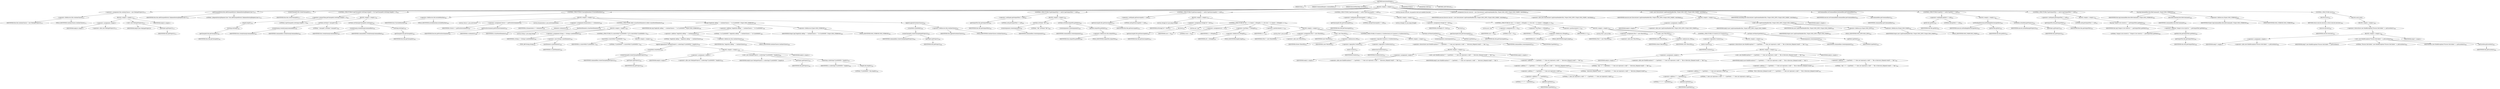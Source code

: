 digraph "executeAsForked" {  
"1075" [label = <(METHOD,executeAsForked)<SUB>571</SUB>> ]
"67" [label = <(PARAM,this)<SUB>571</SUB>> ]
"1076" [label = <(PARAM,CommandlineJava commandline)<SUB>571</SUB>> ]
"1077" [label = <(PARAM,ExecuteWatchdog watchdog)<SUB>572</SUB>> ]
"1078" [label = <(BLOCK,&lt;empty&gt;,&lt;empty&gt;)<SUB>572</SUB>> ]
"1079" [label = <(&lt;operator&gt;.assignment,this.runtimeClasses = new Path(getProject()))<SUB>573</SUB>> ]
"1080" [label = <(&lt;operator&gt;.fieldAccess,this.runtimeClasses)<SUB>573</SUB>> ]
"1081" [label = <(IDENTIFIER,this,this.runtimeClasses = new Path(getProject()))<SUB>573</SUB>> ]
"1082" [label = <(FIELD_IDENTIFIER,runtimeClasses,runtimeClasses)<SUB>573</SUB>> ]
"1083" [label = <(BLOCK,&lt;empty&gt;,&lt;empty&gt;)<SUB>573</SUB>> ]
"1084" [label = <(&lt;operator&gt;.assignment,&lt;empty&gt;)> ]
"1085" [label = <(IDENTIFIER,$obj19,&lt;empty&gt;)> ]
"1086" [label = <(&lt;operator&gt;.alloc,new Path(getProject()))<SUB>573</SUB>> ]
"1087" [label = <(&lt;init&gt;,new Path(getProject()))<SUB>573</SUB>> ]
"1088" [label = <(IDENTIFIER,$obj19,new Path(getProject()))> ]
"1089" [label = <(getProject,getProject())<SUB>573</SUB>> ]
"66" [label = <(IDENTIFIER,this,getProject())<SUB>573</SUB>> ]
"1090" [label = <(IDENTIFIER,$obj19,&lt;empty&gt;)> ]
"1091" [label = <(addClasspathEntry,this.addClasspathEntry(&quot;/jdepend/textui/JDepend.class&quot;))<SUB>574</SUB>> ]
"68" [label = <(IDENTIFIER,this,this.addClasspathEntry(&quot;/jdepend/textui/JDepend.class&quot;))<SUB>574</SUB>> ]
"1092" [label = <(LITERAL,&quot;/jdepend/textui/JDepend.class&quot;,this.addClasspathEntry(&quot;/jdepend/textui/JDepend.class&quot;))<SUB>574</SUB>> ]
"1093" [label = <(createClasspath,this.createClasspath())<SUB>577</SUB>> ]
"69" [label = <(IDENTIFIER,this,this.createClasspath())<SUB>577</SUB>> ]
"1094" [label = <(CONTROL_STRUCTURE,if (getClasspath().toString().length() &gt; 0),if (getClasspath().toString().length() &gt; 0))<SUB>581</SUB>> ]
"1095" [label = <(&lt;operator&gt;.greaterThan,getClasspath().toString().length() &gt; 0)<SUB>581</SUB>> ]
"1096" [label = <(length,length())<SUB>581</SUB>> ]
"1097" [label = <(toString,toString())<SUB>581</SUB>> ]
"1098" [label = <(getClasspath,this.getClasspath())<SUB>581</SUB>> ]
"70" [label = <(IDENTIFIER,this,this.getClasspath())<SUB>581</SUB>> ]
"1099" [label = <(LITERAL,0,getClasspath().toString().length() &gt; 0)<SUB>581</SUB>> ]
"1100" [label = <(BLOCK,&lt;empty&gt;,&lt;empty&gt;)<SUB>581</SUB>> ]
"1101" [label = <(setValue,setValue(&quot;-classpath&quot;))<SUB>582</SUB>> ]
"1102" [label = <(createJvmarg,createJvmarg(commandline))<SUB>582</SUB>> ]
"71" [label = <(IDENTIFIER,this,createJvmarg(commandline))<SUB>582</SUB>> ]
"1103" [label = <(IDENTIFIER,commandline,createJvmarg(commandline))<SUB>582</SUB>> ]
"1104" [label = <(LITERAL,&quot;-classpath&quot;,setValue(&quot;-classpath&quot;))<SUB>582</SUB>> ]
"1105" [label = <(setValue,setValue(getClasspath().toString()))<SUB>583</SUB>> ]
"1106" [label = <(createJvmarg,createJvmarg(commandline))<SUB>583</SUB>> ]
"73" [label = <(IDENTIFIER,this,createJvmarg(commandline))<SUB>583</SUB>> ]
"1107" [label = <(IDENTIFIER,commandline,createJvmarg(commandline))<SUB>583</SUB>> ]
"1108" [label = <(toString,toString())<SUB>583</SUB>> ]
"1109" [label = <(getClasspath,this.getClasspath())<SUB>583</SUB>> ]
"72" [label = <(IDENTIFIER,this,this.getClasspath())<SUB>583</SUB>> ]
"1110" [label = <(CONTROL_STRUCTURE,if (includeRuntime),if (includeRuntime))<SUB>586</SUB>> ]
"1111" [label = <(&lt;operator&gt;.fieldAccess,this.includeRuntime)<SUB>586</SUB>> ]
"1112" [label = <(IDENTIFIER,this,if (includeRuntime))<SUB>586</SUB>> ]
"1113" [label = <(FIELD_IDENTIFIER,includeRuntime,includeRuntime)<SUB>586</SUB>> ]
"1114" [label = <(BLOCK,&lt;empty&gt;,&lt;empty&gt;)<SUB>586</SUB>> ]
"1115" [label = <(LOCAL,Vector v: java.util.Vector)> ]
"1116" [label = <(&lt;operator&gt;.assignment,Vector v = getProcEnvironment())<SUB>587</SUB>> ]
"1117" [label = <(IDENTIFIER,v,Vector v = getProcEnvironment())<SUB>587</SUB>> ]
"1118" [label = <(getProcEnvironment,getProcEnvironment())<SUB>587</SUB>> ]
"1119" [label = <(IDENTIFIER,Execute,getProcEnvironment())<SUB>587</SUB>> ]
"1120" [label = <(LOCAL,Enumeration e: java.util.Enumeration)> ]
"1121" [label = <(&lt;operator&gt;.assignment,Enumeration e = v.elements())<SUB>588</SUB>> ]
"1122" [label = <(IDENTIFIER,e,Enumeration e = v.elements())<SUB>588</SUB>> ]
"1123" [label = <(elements,v.elements())<SUB>588</SUB>> ]
"1124" [label = <(IDENTIFIER,v,v.elements())<SUB>588</SUB>> ]
"1125" [label = <(CONTROL_STRUCTURE,while (e.hasMoreElements()),while (e.hasMoreElements()))<SUB>589</SUB>> ]
"1126" [label = <(hasMoreElements,e.hasMoreElements())<SUB>589</SUB>> ]
"1127" [label = <(IDENTIFIER,e,e.hasMoreElements())<SUB>589</SUB>> ]
"1128" [label = <(BLOCK,&lt;empty&gt;,&lt;empty&gt;)<SUB>589</SUB>> ]
"1129" [label = <(LOCAL,String s: java.lang.String)> ]
"1130" [label = <(&lt;operator&gt;.assignment,String s = (String) e.nextElement())<SUB>590</SUB>> ]
"1131" [label = <(IDENTIFIER,s,String s = (String) e.nextElement())<SUB>590</SUB>> ]
"1132" [label = <(&lt;operator&gt;.cast,(String) e.nextElement())<SUB>590</SUB>> ]
"1133" [label = <(TYPE_REF,String,String)<SUB>590</SUB>> ]
"1134" [label = <(nextElement,e.nextElement())<SUB>590</SUB>> ]
"1135" [label = <(IDENTIFIER,e,e.nextElement())<SUB>590</SUB>> ]
"1136" [label = <(CONTROL_STRUCTURE,if (s.startsWith(&quot;CLASSPATH=&quot;)),if (s.startsWith(&quot;CLASSPATH=&quot;)))<SUB>591</SUB>> ]
"1137" [label = <(startsWith,s.startsWith(&quot;CLASSPATH=&quot;))<SUB>591</SUB>> ]
"1138" [label = <(IDENTIFIER,s,s.startsWith(&quot;CLASSPATH=&quot;))<SUB>591</SUB>> ]
"1139" [label = <(LITERAL,&quot;CLASSPATH=&quot;,s.startsWith(&quot;CLASSPATH=&quot;))<SUB>591</SUB>> ]
"1140" [label = <(BLOCK,&lt;empty&gt;,&lt;empty&gt;)<SUB>591</SUB>> ]
"1141" [label = <(append,append(new Path(getProject(), s.substring(&quot;CLASSPATH=&quot;.length()))))<SUB>592</SUB>> ]
"1142" [label = <(createPath,createPath())<SUB>592</SUB>> ]
"1143" [label = <(createClasspath,createClasspath(getProject()))<SUB>592</SUB>> ]
"1144" [label = <(IDENTIFIER,commandline,createClasspath(getProject()))<SUB>592</SUB>> ]
"1145" [label = <(getProject,getProject())<SUB>592</SUB>> ]
"75" [label = <(IDENTIFIER,this,getProject())<SUB>592</SUB>> ]
"1146" [label = <(BLOCK,&lt;empty&gt;,&lt;empty&gt;)<SUB>593</SUB>> ]
"1147" [label = <(&lt;operator&gt;.assignment,&lt;empty&gt;)> ]
"1148" [label = <(IDENTIFIER,$obj20,&lt;empty&gt;)> ]
"1149" [label = <(&lt;operator&gt;.alloc,new Path(getProject(), s.substring(&quot;CLASSPATH=&quot;.length())))<SUB>593</SUB>> ]
"1150" [label = <(&lt;init&gt;,new Path(getProject(), s.substring(&quot;CLASSPATH=&quot;.length())))<SUB>593</SUB>> ]
"1151" [label = <(IDENTIFIER,$obj20,new Path(getProject(), s.substring(&quot;CLASSPATH=&quot;.length())))> ]
"1152" [label = <(getProject,getProject())<SUB>593</SUB>> ]
"74" [label = <(IDENTIFIER,this,getProject())<SUB>593</SUB>> ]
"1153" [label = <(substring,s.substring(&quot;CLASSPATH=&quot;.length()))<SUB>594</SUB>> ]
"1154" [label = <(IDENTIFIER,s,s.substring(&quot;CLASSPATH=&quot;.length()))<SUB>594</SUB>> ]
"1155" [label = <(length,this.length())<SUB>594</SUB>> ]
"1156" [label = <(LITERAL,&quot;CLASSPATH=&quot;,this.length())<SUB>594</SUB>> ]
"1157" [label = <(IDENTIFIER,$obj20,&lt;empty&gt;)> ]
"1158" [label = <(log,log(&quot;Implicitly adding &quot; + runtimeClasses + &quot; to CLASSPATH&quot;, Project.MSG_VERBOSE))<SUB>598</SUB>> ]
"76" [label = <(IDENTIFIER,this,log(&quot;Implicitly adding &quot; + runtimeClasses + &quot; to CLASSPATH&quot;, Project.MSG_VERBOSE))<SUB>598</SUB>> ]
"1159" [label = <(&lt;operator&gt;.addition,&quot;Implicitly adding &quot; + runtimeClasses + &quot; to CLASSPATH&quot;)<SUB>598</SUB>> ]
"1160" [label = <(&lt;operator&gt;.addition,&quot;Implicitly adding &quot; + runtimeClasses)<SUB>598</SUB>> ]
"1161" [label = <(LITERAL,&quot;Implicitly adding &quot;,&quot;Implicitly adding &quot; + runtimeClasses)<SUB>598</SUB>> ]
"1162" [label = <(&lt;operator&gt;.fieldAccess,this.runtimeClasses)<SUB>598</SUB>> ]
"1163" [label = <(IDENTIFIER,this,&quot;Implicitly adding &quot; + runtimeClasses)<SUB>598</SUB>> ]
"1164" [label = <(FIELD_IDENTIFIER,runtimeClasses,runtimeClasses)<SUB>598</SUB>> ]
"1165" [label = <(LITERAL,&quot; to CLASSPATH&quot;,&quot;Implicitly adding &quot; + runtimeClasses + &quot; to CLASSPATH&quot;)<SUB>598</SUB>> ]
"1166" [label = <(&lt;operator&gt;.fieldAccess,Project.MSG_VERBOSE)<SUB>599</SUB>> ]
"1167" [label = <(IDENTIFIER,Project,log(&quot;Implicitly adding &quot; + runtimeClasses + &quot; to CLASSPATH&quot;, Project.MSG_VERBOSE))<SUB>599</SUB>> ]
"1168" [label = <(FIELD_IDENTIFIER,MSG_VERBOSE,MSG_VERBOSE)<SUB>599</SUB>> ]
"1169" [label = <(append,append(runtimeClasses))<SUB>600</SUB>> ]
"1170" [label = <(createPath,createPath())<SUB>600</SUB>> ]
"1171" [label = <(createClasspath,createClasspath(getProject()))<SUB>600</SUB>> ]
"1172" [label = <(IDENTIFIER,commandline,createClasspath(getProject()))<SUB>600</SUB>> ]
"1173" [label = <(getProject,getProject())<SUB>600</SUB>> ]
"77" [label = <(IDENTIFIER,this,getProject())<SUB>600</SUB>> ]
"1174" [label = <(&lt;operator&gt;.fieldAccess,this.runtimeClasses)<SUB>601</SUB>> ]
"1175" [label = <(IDENTIFIER,this,append(runtimeClasses))<SUB>601</SUB>> ]
"1176" [label = <(FIELD_IDENTIFIER,runtimeClasses,runtimeClasses)<SUB>601</SUB>> ]
"1177" [label = <(CONTROL_STRUCTURE,if (getOutputFile() != null),if (getOutputFile() != null))<SUB>604</SUB>> ]
"1178" [label = <(&lt;operator&gt;.notEquals,getOutputFile() != null)<SUB>604</SUB>> ]
"1179" [label = <(getOutputFile,this.getOutputFile())<SUB>604</SUB>> ]
"78" [label = <(IDENTIFIER,this,this.getOutputFile())<SUB>604</SUB>> ]
"1180" [label = <(LITERAL,null,getOutputFile() != null)<SUB>604</SUB>> ]
"1181" [label = <(BLOCK,&lt;empty&gt;,&lt;empty&gt;)<SUB>604</SUB>> ]
"1182" [label = <(setValue,setValue(&quot;-file&quot;))<SUB>608</SUB>> ]
"1183" [label = <(createArgument,createArgument())<SUB>608</SUB>> ]
"1184" [label = <(IDENTIFIER,commandline,createArgument())<SUB>608</SUB>> ]
"1185" [label = <(LITERAL,&quot;-file&quot;,setValue(&quot;-file&quot;))<SUB>608</SUB>> ]
"1186" [label = <(setValue,setValue(outputFile.getPath()))<SUB>609</SUB>> ]
"1187" [label = <(createArgument,createArgument())<SUB>609</SUB>> ]
"1188" [label = <(IDENTIFIER,commandline,createArgument())<SUB>609</SUB>> ]
"1189" [label = <(getPath,outputFile.getPath())<SUB>609</SUB>> ]
"1190" [label = <(&lt;operator&gt;.fieldAccess,this.outputFile)<SUB>609</SUB>> ]
"1191" [label = <(IDENTIFIER,this,outputFile.getPath())<SUB>609</SUB>> ]
"1192" [label = <(FIELD_IDENTIFIER,outputFile,outputFile)<SUB>609</SUB>> ]
"1193" [label = <(CONTROL_STRUCTURE,if (getSourcespath() != null),if (getSourcespath() != null))<SUB>613</SUB>> ]
"1194" [label = <(&lt;operator&gt;.notEquals,getSourcespath() != null)<SUB>613</SUB>> ]
"1195" [label = <(getSourcespath,this.getSourcespath())<SUB>613</SUB>> ]
"79" [label = <(IDENTIFIER,this,this.getSourcespath())<SUB>613</SUB>> ]
"1196" [label = <(LITERAL,null,getSourcespath() != null)<SUB>613</SUB>> ]
"1197" [label = <(BLOCK,&lt;empty&gt;,&lt;empty&gt;)<SUB>613</SUB>> ]
"1198" [label = <(LOCAL,String[] sP: java.lang.String[])> ]
"1199" [label = <(&lt;operator&gt;.assignment,String[] sP = list())<SUB>615</SUB>> ]
"1200" [label = <(IDENTIFIER,sP,String[] sP = list())<SUB>615</SUB>> ]
"1201" [label = <(list,list())<SUB>615</SUB>> ]
"1202" [label = <(getSourcespath,this.getSourcespath())<SUB>615</SUB>> ]
"80" [label = <(IDENTIFIER,this,this.getSourcespath())<SUB>615</SUB>> ]
"1203" [label = <(CONTROL_STRUCTURE,for (int i = 0; Some(i &lt; sP.length); i++),for (int i = 0; Some(i &lt; sP.length); i++))<SUB>616</SUB>> ]
"1204" [label = <(LOCAL,int i: int)> ]
"1205" [label = <(&lt;operator&gt;.assignment,int i = 0)<SUB>616</SUB>> ]
"1206" [label = <(IDENTIFIER,i,int i = 0)<SUB>616</SUB>> ]
"1207" [label = <(LITERAL,0,int i = 0)<SUB>616</SUB>> ]
"1208" [label = <(&lt;operator&gt;.lessThan,i &lt; sP.length)<SUB>616</SUB>> ]
"1209" [label = <(IDENTIFIER,i,i &lt; sP.length)<SUB>616</SUB>> ]
"1210" [label = <(&lt;operator&gt;.fieldAccess,sP.length)<SUB>616</SUB>> ]
"1211" [label = <(IDENTIFIER,sP,i &lt; sP.length)<SUB>616</SUB>> ]
"1212" [label = <(FIELD_IDENTIFIER,length,length)<SUB>616</SUB>> ]
"1213" [label = <(&lt;operator&gt;.postIncrement,i++)<SUB>616</SUB>> ]
"1214" [label = <(IDENTIFIER,i,i++)<SUB>616</SUB>> ]
"1215" [label = <(BLOCK,&lt;empty&gt;,&lt;empty&gt;)<SUB>616</SUB>> ]
"82" [label = <(LOCAL,File f: java.io.File)> ]
"1216" [label = <(&lt;operator&gt;.assignment,File f = new File(sP[i]))<SUB>617</SUB>> ]
"1217" [label = <(IDENTIFIER,f,File f = new File(sP[i]))<SUB>617</SUB>> ]
"1218" [label = <(&lt;operator&gt;.alloc,new File(sP[i]))<SUB>617</SUB>> ]
"1219" [label = <(&lt;init&gt;,new File(sP[i]))<SUB>617</SUB>> ]
"81" [label = <(IDENTIFIER,f,new File(sP[i]))<SUB>617</SUB>> ]
"1220" [label = <(&lt;operator&gt;.indexAccess,sP[i])<SUB>617</SUB>> ]
"1221" [label = <(IDENTIFIER,sP,new File(sP[i]))<SUB>617</SUB>> ]
"1222" [label = <(IDENTIFIER,i,new File(sP[i]))<SUB>617</SUB>> ]
"1223" [label = <(CONTROL_STRUCTURE,if (!f.exists() || !f.isDirectory()),if (!f.exists() || !f.isDirectory()))<SUB>621</SUB>> ]
"1224" [label = <(&lt;operator&gt;.logicalOr,!f.exists() || !f.isDirectory())<SUB>621</SUB>> ]
"1225" [label = <(&lt;operator&gt;.logicalNot,!f.exists())<SUB>621</SUB>> ]
"1226" [label = <(exists,f.exists())<SUB>621</SUB>> ]
"1227" [label = <(IDENTIFIER,f,f.exists())<SUB>621</SUB>> ]
"1228" [label = <(&lt;operator&gt;.logicalNot,!f.isDirectory())<SUB>621</SUB>> ]
"1229" [label = <(isDirectory,f.isDirectory())<SUB>621</SUB>> ]
"1230" [label = <(IDENTIFIER,f,f.isDirectory())<SUB>621</SUB>> ]
"1231" [label = <(BLOCK,&lt;empty&gt;,&lt;empty&gt;)<SUB>621</SUB>> ]
"1232" [label = <(&lt;operator&gt;.throw,throw new BuildException(&quot;\&quot;&quot; + f.getPath() + &quot;\&quot; does not represent a valid&quot; + &quot; directory. JDepend would&quot; + &quot; fail.&quot;);)<SUB>622</SUB>> ]
"1233" [label = <(BLOCK,&lt;empty&gt;,&lt;empty&gt;)<SUB>622</SUB>> ]
"1234" [label = <(&lt;operator&gt;.assignment,&lt;empty&gt;)> ]
"1235" [label = <(IDENTIFIER,$obj22,&lt;empty&gt;)> ]
"1236" [label = <(&lt;operator&gt;.alloc,new BuildException(&quot;\&quot;&quot; + f.getPath() + &quot;\&quot; does not represent a valid&quot; + &quot; directory. JDepend would&quot; + &quot; fail.&quot;))<SUB>622</SUB>> ]
"1237" [label = <(&lt;init&gt;,new BuildException(&quot;\&quot;&quot; + f.getPath() + &quot;\&quot; does not represent a valid&quot; + &quot; directory. JDepend would&quot; + &quot; fail.&quot;))<SUB>622</SUB>> ]
"1238" [label = <(IDENTIFIER,$obj22,new BuildException(&quot;\&quot;&quot; + f.getPath() + &quot;\&quot; does not represent a valid&quot; + &quot; directory. JDepend would&quot; + &quot; fail.&quot;))> ]
"1239" [label = <(&lt;operator&gt;.addition,&quot;\&quot;&quot; + f.getPath() + &quot;\&quot; does not represent a valid&quot; + &quot; directory. JDepend would&quot; + &quot; fail.&quot;)<SUB>622</SUB>> ]
"1240" [label = <(&lt;operator&gt;.addition,&quot;\&quot;&quot; + f.getPath() + &quot;\&quot; does not represent a valid&quot; + &quot; directory. JDepend would&quot;)<SUB>622</SUB>> ]
"1241" [label = <(&lt;operator&gt;.addition,&quot;\&quot;&quot; + f.getPath() + &quot;\&quot; does not represent a valid&quot;)<SUB>622</SUB>> ]
"1242" [label = <(&lt;operator&gt;.addition,&quot;\&quot;&quot; + f.getPath())<SUB>622</SUB>> ]
"1243" [label = <(LITERAL,&quot;\&quot;&quot;,&quot;\&quot;&quot; + f.getPath())<SUB>622</SUB>> ]
"1244" [label = <(getPath,f.getPath())<SUB>622</SUB>> ]
"1245" [label = <(IDENTIFIER,f,f.getPath())<SUB>622</SUB>> ]
"1246" [label = <(LITERAL,&quot;\&quot; does not represent a valid&quot;,&quot;\&quot;&quot; + f.getPath() + &quot;\&quot; does not represent a valid&quot;)<SUB>623</SUB>> ]
"1247" [label = <(LITERAL,&quot; directory. JDepend would&quot;,&quot;\&quot;&quot; + f.getPath() + &quot;\&quot; does not represent a valid&quot; + &quot; directory. JDepend would&quot;)<SUB>624</SUB>> ]
"1248" [label = <(LITERAL,&quot; fail.&quot;,&quot;\&quot;&quot; + f.getPath() + &quot;\&quot; does not represent a valid&quot; + &quot; directory. JDepend would&quot; + &quot; fail.&quot;)<SUB>625</SUB>> ]
"1249" [label = <(IDENTIFIER,$obj22,&lt;empty&gt;)> ]
"1250" [label = <(setValue,setValue(f.getPath()))<SUB>627</SUB>> ]
"1251" [label = <(createArgument,createArgument())<SUB>627</SUB>> ]
"1252" [label = <(IDENTIFIER,commandline,createArgument())<SUB>627</SUB>> ]
"1253" [label = <(getPath,f.getPath())<SUB>627</SUB>> ]
"1254" [label = <(IDENTIFIER,f,f.getPath())<SUB>627</SUB>> ]
"1255" [label = <(CONTROL_STRUCTURE,if (getClassespath() != null),if (getClassespath() != null))<SUB>631</SUB>> ]
"1256" [label = <(&lt;operator&gt;.notEquals,getClassespath() != null)<SUB>631</SUB>> ]
"1257" [label = <(getClassespath,this.getClassespath())<SUB>631</SUB>> ]
"83" [label = <(IDENTIFIER,this,this.getClassespath())<SUB>631</SUB>> ]
"1258" [label = <(LITERAL,null,getClassespath() != null)<SUB>631</SUB>> ]
"1259" [label = <(BLOCK,&lt;empty&gt;,&lt;empty&gt;)<SUB>631</SUB>> ]
"1260" [label = <(LOCAL,String[] cP: java.lang.String[])> ]
"1261" [label = <(&lt;operator&gt;.assignment,String[] cP = list())<SUB>634</SUB>> ]
"1262" [label = <(IDENTIFIER,cP,String[] cP = list())<SUB>634</SUB>> ]
"1263" [label = <(list,list())<SUB>634</SUB>> ]
"1264" [label = <(getClassespath,this.getClassespath())<SUB>634</SUB>> ]
"84" [label = <(IDENTIFIER,this,this.getClassespath())<SUB>634</SUB>> ]
"1265" [label = <(CONTROL_STRUCTURE,for (int i = 0; Some(i &lt; cP.length); i++),for (int i = 0; Some(i &lt; cP.length); i++))<SUB>635</SUB>> ]
"1266" [label = <(LOCAL,int i: int)> ]
"1267" [label = <(&lt;operator&gt;.assignment,int i = 0)<SUB>635</SUB>> ]
"1268" [label = <(IDENTIFIER,i,int i = 0)<SUB>635</SUB>> ]
"1269" [label = <(LITERAL,0,int i = 0)<SUB>635</SUB>> ]
"1270" [label = <(&lt;operator&gt;.lessThan,i &lt; cP.length)<SUB>635</SUB>> ]
"1271" [label = <(IDENTIFIER,i,i &lt; cP.length)<SUB>635</SUB>> ]
"1272" [label = <(&lt;operator&gt;.fieldAccess,cP.length)<SUB>635</SUB>> ]
"1273" [label = <(IDENTIFIER,cP,i &lt; cP.length)<SUB>635</SUB>> ]
"1274" [label = <(FIELD_IDENTIFIER,length,length)<SUB>635</SUB>> ]
"1275" [label = <(&lt;operator&gt;.postIncrement,i++)<SUB>635</SUB>> ]
"1276" [label = <(IDENTIFIER,i,i++)<SUB>635</SUB>> ]
"1277" [label = <(BLOCK,&lt;empty&gt;,&lt;empty&gt;)<SUB>635</SUB>> ]
"86" [label = <(LOCAL,File f: java.io.File)> ]
"1278" [label = <(&lt;operator&gt;.assignment,File f = new File(cP[i]))<SUB>636</SUB>> ]
"1279" [label = <(IDENTIFIER,f,File f = new File(cP[i]))<SUB>636</SUB>> ]
"1280" [label = <(&lt;operator&gt;.alloc,new File(cP[i]))<SUB>636</SUB>> ]
"1281" [label = <(&lt;init&gt;,new File(cP[i]))<SUB>636</SUB>> ]
"85" [label = <(IDENTIFIER,f,new File(cP[i]))<SUB>636</SUB>> ]
"1282" [label = <(&lt;operator&gt;.indexAccess,cP[i])<SUB>636</SUB>> ]
"1283" [label = <(IDENTIFIER,cP,new File(cP[i]))<SUB>636</SUB>> ]
"1284" [label = <(IDENTIFIER,i,new File(cP[i]))<SUB>636</SUB>> ]
"1285" [label = <(CONTROL_STRUCTURE,if (!f.exists()),if (!f.exists()))<SUB>639</SUB>> ]
"1286" [label = <(&lt;operator&gt;.logicalNot,!f.exists())<SUB>639</SUB>> ]
"1287" [label = <(exists,f.exists())<SUB>639</SUB>> ]
"1288" [label = <(IDENTIFIER,f,f.exists())<SUB>639</SUB>> ]
"1289" [label = <(BLOCK,&lt;empty&gt;,&lt;empty&gt;)<SUB>639</SUB>> ]
"1290" [label = <(&lt;operator&gt;.throw,throw new BuildException(&quot;\&quot;&quot; + f.getPath() + &quot;\&quot; does not represent a valid&quot; + &quot; file or directory. JDepend would&quot; + &quot; fail.&quot;);)<SUB>640</SUB>> ]
"1291" [label = <(BLOCK,&lt;empty&gt;,&lt;empty&gt;)<SUB>640</SUB>> ]
"1292" [label = <(&lt;operator&gt;.assignment,&lt;empty&gt;)> ]
"1293" [label = <(IDENTIFIER,$obj24,&lt;empty&gt;)> ]
"1294" [label = <(&lt;operator&gt;.alloc,new BuildException(&quot;\&quot;&quot; + f.getPath() + &quot;\&quot; does not represent a valid&quot; + &quot; file or directory. JDepend would&quot; + &quot; fail.&quot;))<SUB>640</SUB>> ]
"1295" [label = <(&lt;init&gt;,new BuildException(&quot;\&quot;&quot; + f.getPath() + &quot;\&quot; does not represent a valid&quot; + &quot; file or directory. JDepend would&quot; + &quot; fail.&quot;))<SUB>640</SUB>> ]
"1296" [label = <(IDENTIFIER,$obj24,new BuildException(&quot;\&quot;&quot; + f.getPath() + &quot;\&quot; does not represent a valid&quot; + &quot; file or directory. JDepend would&quot; + &quot; fail.&quot;))> ]
"1297" [label = <(&lt;operator&gt;.addition,&quot;\&quot;&quot; + f.getPath() + &quot;\&quot; does not represent a valid&quot; + &quot; file or directory. JDepend would&quot; + &quot; fail.&quot;)<SUB>640</SUB>> ]
"1298" [label = <(&lt;operator&gt;.addition,&quot;\&quot;&quot; + f.getPath() + &quot;\&quot; does not represent a valid&quot; + &quot; file or directory. JDepend would&quot;)<SUB>640</SUB>> ]
"1299" [label = <(&lt;operator&gt;.addition,&quot;\&quot;&quot; + f.getPath() + &quot;\&quot; does not represent a valid&quot;)<SUB>640</SUB>> ]
"1300" [label = <(&lt;operator&gt;.addition,&quot;\&quot;&quot; + f.getPath())<SUB>640</SUB>> ]
"1301" [label = <(LITERAL,&quot;\&quot;&quot;,&quot;\&quot;&quot; + f.getPath())<SUB>640</SUB>> ]
"1302" [label = <(getPath,f.getPath())<SUB>640</SUB>> ]
"1303" [label = <(IDENTIFIER,f,f.getPath())<SUB>640</SUB>> ]
"1304" [label = <(LITERAL,&quot;\&quot; does not represent a valid&quot;,&quot;\&quot;&quot; + f.getPath() + &quot;\&quot; does not represent a valid&quot;)<SUB>641</SUB>> ]
"1305" [label = <(LITERAL,&quot; file or directory. JDepend would&quot;,&quot;\&quot;&quot; + f.getPath() + &quot;\&quot; does not represent a valid&quot; + &quot; file or directory. JDepend would&quot;)<SUB>642</SUB>> ]
"1306" [label = <(LITERAL,&quot; fail.&quot;,&quot;\&quot;&quot; + f.getPath() + &quot;\&quot; does not represent a valid&quot; + &quot; file or directory. JDepend would&quot; + &quot; fail.&quot;)<SUB>643</SUB>> ]
"1307" [label = <(IDENTIFIER,$obj24,&lt;empty&gt;)> ]
"1308" [label = <(setValue,setValue(f.getPath()))<SUB>645</SUB>> ]
"1309" [label = <(createArgument,createArgument())<SUB>645</SUB>> ]
"1310" [label = <(IDENTIFIER,commandline,createArgument())<SUB>645</SUB>> ]
"1311" [label = <(getPath,f.getPath())<SUB>645</SUB>> ]
"1312" [label = <(IDENTIFIER,f,f.getPath())<SUB>645</SUB>> ]
"89" [label = <(LOCAL,Execute execute: org.apache.tools.ant.taskdefs.Execute)> ]
"1313" [label = <(&lt;operator&gt;.assignment,Execute execute = new Execute(new LogStreamHandler(this, Project.MSG_INFO, Project.MSG_WARN), watchdog))<SUB>649</SUB>> ]
"1314" [label = <(IDENTIFIER,execute,Execute execute = new Execute(new LogStreamHandler(this, Project.MSG_INFO, Project.MSG_WARN), watchdog))<SUB>649</SUB>> ]
"1315" [label = <(&lt;operator&gt;.alloc,new Execute(new LogStreamHandler(this, Project.MSG_INFO, Project.MSG_WARN), watchdog))<SUB>649</SUB>> ]
"1316" [label = <(&lt;init&gt;,new Execute(new LogStreamHandler(this, Project.MSG_INFO, Project.MSG_WARN), watchdog))<SUB>649</SUB>> ]
"88" [label = <(IDENTIFIER,execute,new Execute(new LogStreamHandler(this, Project.MSG_INFO, Project.MSG_WARN), watchdog))<SUB>649</SUB>> ]
"1317" [label = <(BLOCK,&lt;empty&gt;,&lt;empty&gt;)<SUB>649</SUB>> ]
"1318" [label = <(&lt;operator&gt;.assignment,&lt;empty&gt;)> ]
"1319" [label = <(IDENTIFIER,$obj25,&lt;empty&gt;)> ]
"1320" [label = <(&lt;operator&gt;.alloc,new LogStreamHandler(this, Project.MSG_INFO, Project.MSG_WARN))<SUB>649</SUB>> ]
"1321" [label = <(&lt;init&gt;,new LogStreamHandler(this, Project.MSG_INFO, Project.MSG_WARN))<SUB>649</SUB>> ]
"1322" [label = <(IDENTIFIER,$obj25,new LogStreamHandler(this, Project.MSG_INFO, Project.MSG_WARN))> ]
"87" [label = <(IDENTIFIER,this,new LogStreamHandler(this, Project.MSG_INFO, Project.MSG_WARN))<SUB>649</SUB>> ]
"1323" [label = <(&lt;operator&gt;.fieldAccess,Project.MSG_INFO)<SUB>650</SUB>> ]
"1324" [label = <(IDENTIFIER,Project,new LogStreamHandler(this, Project.MSG_INFO, Project.MSG_WARN))<SUB>650</SUB>> ]
"1325" [label = <(FIELD_IDENTIFIER,MSG_INFO,MSG_INFO)<SUB>650</SUB>> ]
"1326" [label = <(&lt;operator&gt;.fieldAccess,Project.MSG_WARN)<SUB>650</SUB>> ]
"1327" [label = <(IDENTIFIER,Project,new LogStreamHandler(this, Project.MSG_INFO, Project.MSG_WARN))<SUB>650</SUB>> ]
"1328" [label = <(FIELD_IDENTIFIER,MSG_WARN,MSG_WARN)<SUB>650</SUB>> ]
"1329" [label = <(IDENTIFIER,$obj25,&lt;empty&gt;)> ]
"1330" [label = <(IDENTIFIER,watchdog,new Execute(new LogStreamHandler(this, Project.MSG_INFO, Project.MSG_WARN), watchdog))<SUB>650</SUB>> ]
"1331" [label = <(setCommandline,setCommandline(commandline.getCommandline()))<SUB>651</SUB>> ]
"1332" [label = <(IDENTIFIER,execute,setCommandline(commandline.getCommandline()))<SUB>651</SUB>> ]
"1333" [label = <(getCommandline,getCommandline())<SUB>651</SUB>> ]
"1334" [label = <(IDENTIFIER,commandline,getCommandline())<SUB>651</SUB>> ]
"1335" [label = <(CONTROL_STRUCTURE,if (getDir() != null),if (getDir() != null))<SUB>652</SUB>> ]
"1336" [label = <(&lt;operator&gt;.notEquals,getDir() != null)<SUB>652</SUB>> ]
"1337" [label = <(getDir,this.getDir())<SUB>652</SUB>> ]
"90" [label = <(IDENTIFIER,this,this.getDir())<SUB>652</SUB>> ]
"1338" [label = <(LITERAL,null,getDir() != null)<SUB>652</SUB>> ]
"1339" [label = <(BLOCK,&lt;empty&gt;,&lt;empty&gt;)<SUB>652</SUB>> ]
"1340" [label = <(setWorkingDirectory,setWorkingDirectory(getDir()))<SUB>653</SUB>> ]
"1341" [label = <(IDENTIFIER,execute,setWorkingDirectory(getDir()))<SUB>653</SUB>> ]
"1342" [label = <(getDir,this.getDir())<SUB>653</SUB>> ]
"91" [label = <(IDENTIFIER,this,this.getDir())<SUB>653</SUB>> ]
"1343" [label = <(setAntRun,setAntRun(getProject()))<SUB>654</SUB>> ]
"1344" [label = <(IDENTIFIER,execute,setAntRun(getProject()))<SUB>654</SUB>> ]
"1345" [label = <(getProject,getProject())<SUB>654</SUB>> ]
"92" [label = <(IDENTIFIER,this,getProject())<SUB>654</SUB>> ]
"1346" [label = <(CONTROL_STRUCTURE,if (getOutputFile() != null),if (getOutputFile() != null))<SUB>657</SUB>> ]
"1347" [label = <(&lt;operator&gt;.notEquals,getOutputFile() != null)<SUB>657</SUB>> ]
"1348" [label = <(getOutputFile,this.getOutputFile())<SUB>657</SUB>> ]
"93" [label = <(IDENTIFIER,this,this.getOutputFile())<SUB>657</SUB>> ]
"1349" [label = <(LITERAL,null,getOutputFile() != null)<SUB>657</SUB>> ]
"1350" [label = <(BLOCK,&lt;empty&gt;,&lt;empty&gt;)<SUB>657</SUB>> ]
"1351" [label = <(log,log(&quot;Output to be stored in &quot; + getOutputFile().getPath()))<SUB>658</SUB>> ]
"95" [label = <(IDENTIFIER,this,log(&quot;Output to be stored in &quot; + getOutputFile().getPath()))<SUB>658</SUB>> ]
"1352" [label = <(&lt;operator&gt;.addition,&quot;Output to be stored in &quot; + getOutputFile().getPath())<SUB>658</SUB>> ]
"1353" [label = <(LITERAL,&quot;Output to be stored in &quot;,&quot;Output to be stored in &quot; + getOutputFile().getPath())<SUB>658</SUB>> ]
"1354" [label = <(getPath,this.getOutputFile().getPath())<SUB>658</SUB>> ]
"1355" [label = <(getOutputFile,this.getOutputFile())<SUB>658</SUB>> ]
"94" [label = <(IDENTIFIER,this,this.getOutputFile())<SUB>658</SUB>> ]
"1356" [label = <(log,log(commandline.describeCommand(), Project.MSG_VERBOSE))<SUB>660</SUB>> ]
"96" [label = <(IDENTIFIER,this,log(commandline.describeCommand(), Project.MSG_VERBOSE))<SUB>660</SUB>> ]
"1357" [label = <(describeCommand,describeCommand())<SUB>660</SUB>> ]
"1358" [label = <(IDENTIFIER,commandline,describeCommand())<SUB>660</SUB>> ]
"1359" [label = <(&lt;operator&gt;.fieldAccess,Project.MSG_VERBOSE)<SUB>660</SUB>> ]
"1360" [label = <(IDENTIFIER,Project,log(commandline.describeCommand(), Project.MSG_VERBOSE))<SUB>660</SUB>> ]
"1361" [label = <(FIELD_IDENTIFIER,MSG_VERBOSE,MSG_VERBOSE)<SUB>660</SUB>> ]
"1362" [label = <(CONTROL_STRUCTURE,try,try)<SUB>661</SUB>> ]
"1363" [label = <(BLOCK,try,try)<SUB>661</SUB>> ]
"1364" [label = <(RETURN,return execute.execute();,return execute.execute();)<SUB>662</SUB>> ]
"1365" [label = <(execute,execute())<SUB>662</SUB>> ]
"1366" [label = <(IDENTIFIER,execute,execute())<SUB>662</SUB>> ]
"1367" [label = <(BLOCK,catch,catch)> ]
"1368" [label = <(BLOCK,&lt;empty&gt;,&lt;empty&gt;)<SUB>663</SUB>> ]
"1369" [label = <(&lt;operator&gt;.throw,throw new BuildException(&quot;Process fork failed.&quot;, e, getLocation());)<SUB>664</SUB>> ]
"1370" [label = <(BLOCK,&lt;empty&gt;,&lt;empty&gt;)<SUB>664</SUB>> ]
"1371" [label = <(&lt;operator&gt;.assignment,&lt;empty&gt;)> ]
"1372" [label = <(IDENTIFIER,$obj27,&lt;empty&gt;)> ]
"1373" [label = <(&lt;operator&gt;.alloc,new BuildException(&quot;Process fork failed.&quot;, e, getLocation()))<SUB>664</SUB>> ]
"1374" [label = <(&lt;init&gt;,new BuildException(&quot;Process fork failed.&quot;, e, getLocation()))<SUB>664</SUB>> ]
"1375" [label = <(IDENTIFIER,$obj27,new BuildException(&quot;Process fork failed.&quot;, e, getLocation()))> ]
"1376" [label = <(LITERAL,&quot;Process fork failed.&quot;,new BuildException(&quot;Process fork failed.&quot;, e, getLocation()))<SUB>664</SUB>> ]
"1377" [label = <(IDENTIFIER,e,new BuildException(&quot;Process fork failed.&quot;, e, getLocation()))<SUB>664</SUB>> ]
"1378" [label = <(getLocation,getLocation())<SUB>664</SUB>> ]
"97" [label = <(IDENTIFIER,this,getLocation())<SUB>664</SUB>> ]
"1379" [label = <(IDENTIFIER,$obj27,&lt;empty&gt;)> ]
"1380" [label = <(MODIFIER,PUBLIC)> ]
"1381" [label = <(MODIFIER,VIRTUAL)> ]
"1382" [label = <(METHOD_RETURN,int)<SUB>571</SUB>> ]
  "1075" -> "67" 
  "1075" -> "1076" 
  "1075" -> "1077" 
  "1075" -> "1078" 
  "1075" -> "1380" 
  "1075" -> "1381" 
  "1075" -> "1382" 
  "1078" -> "1079" 
  "1078" -> "1091" 
  "1078" -> "1093" 
  "1078" -> "1094" 
  "1078" -> "1110" 
  "1078" -> "1177" 
  "1078" -> "1193" 
  "1078" -> "1255" 
  "1078" -> "89" 
  "1078" -> "1313" 
  "1078" -> "1316" 
  "1078" -> "1331" 
  "1078" -> "1335" 
  "1078" -> "1346" 
  "1078" -> "1356" 
  "1078" -> "1362" 
  "1079" -> "1080" 
  "1079" -> "1083" 
  "1080" -> "1081" 
  "1080" -> "1082" 
  "1083" -> "1084" 
  "1083" -> "1087" 
  "1083" -> "1090" 
  "1084" -> "1085" 
  "1084" -> "1086" 
  "1087" -> "1088" 
  "1087" -> "1089" 
  "1089" -> "66" 
  "1091" -> "68" 
  "1091" -> "1092" 
  "1093" -> "69" 
  "1094" -> "1095" 
  "1094" -> "1100" 
  "1095" -> "1096" 
  "1095" -> "1099" 
  "1096" -> "1097" 
  "1097" -> "1098" 
  "1098" -> "70" 
  "1100" -> "1101" 
  "1100" -> "1105" 
  "1101" -> "1102" 
  "1101" -> "1104" 
  "1102" -> "71" 
  "1102" -> "1103" 
  "1105" -> "1106" 
  "1105" -> "1108" 
  "1106" -> "73" 
  "1106" -> "1107" 
  "1108" -> "1109" 
  "1109" -> "72" 
  "1110" -> "1111" 
  "1110" -> "1114" 
  "1111" -> "1112" 
  "1111" -> "1113" 
  "1114" -> "1115" 
  "1114" -> "1116" 
  "1114" -> "1120" 
  "1114" -> "1121" 
  "1114" -> "1125" 
  "1114" -> "1158" 
  "1114" -> "1169" 
  "1116" -> "1117" 
  "1116" -> "1118" 
  "1118" -> "1119" 
  "1121" -> "1122" 
  "1121" -> "1123" 
  "1123" -> "1124" 
  "1125" -> "1126" 
  "1125" -> "1128" 
  "1126" -> "1127" 
  "1128" -> "1129" 
  "1128" -> "1130" 
  "1128" -> "1136" 
  "1130" -> "1131" 
  "1130" -> "1132" 
  "1132" -> "1133" 
  "1132" -> "1134" 
  "1134" -> "1135" 
  "1136" -> "1137" 
  "1136" -> "1140" 
  "1137" -> "1138" 
  "1137" -> "1139" 
  "1140" -> "1141" 
  "1141" -> "1142" 
  "1141" -> "1146" 
  "1142" -> "1143" 
  "1143" -> "1144" 
  "1143" -> "1145" 
  "1145" -> "75" 
  "1146" -> "1147" 
  "1146" -> "1150" 
  "1146" -> "1157" 
  "1147" -> "1148" 
  "1147" -> "1149" 
  "1150" -> "1151" 
  "1150" -> "1152" 
  "1150" -> "1153" 
  "1152" -> "74" 
  "1153" -> "1154" 
  "1153" -> "1155" 
  "1155" -> "1156" 
  "1158" -> "76" 
  "1158" -> "1159" 
  "1158" -> "1166" 
  "1159" -> "1160" 
  "1159" -> "1165" 
  "1160" -> "1161" 
  "1160" -> "1162" 
  "1162" -> "1163" 
  "1162" -> "1164" 
  "1166" -> "1167" 
  "1166" -> "1168" 
  "1169" -> "1170" 
  "1169" -> "1174" 
  "1170" -> "1171" 
  "1171" -> "1172" 
  "1171" -> "1173" 
  "1173" -> "77" 
  "1174" -> "1175" 
  "1174" -> "1176" 
  "1177" -> "1178" 
  "1177" -> "1181" 
  "1178" -> "1179" 
  "1178" -> "1180" 
  "1179" -> "78" 
  "1181" -> "1182" 
  "1181" -> "1186" 
  "1182" -> "1183" 
  "1182" -> "1185" 
  "1183" -> "1184" 
  "1186" -> "1187" 
  "1186" -> "1189" 
  "1187" -> "1188" 
  "1189" -> "1190" 
  "1190" -> "1191" 
  "1190" -> "1192" 
  "1193" -> "1194" 
  "1193" -> "1197" 
  "1194" -> "1195" 
  "1194" -> "1196" 
  "1195" -> "79" 
  "1197" -> "1198" 
  "1197" -> "1199" 
  "1197" -> "1203" 
  "1199" -> "1200" 
  "1199" -> "1201" 
  "1201" -> "1202" 
  "1202" -> "80" 
  "1203" -> "1204" 
  "1203" -> "1205" 
  "1203" -> "1208" 
  "1203" -> "1213" 
  "1203" -> "1215" 
  "1205" -> "1206" 
  "1205" -> "1207" 
  "1208" -> "1209" 
  "1208" -> "1210" 
  "1210" -> "1211" 
  "1210" -> "1212" 
  "1213" -> "1214" 
  "1215" -> "82" 
  "1215" -> "1216" 
  "1215" -> "1219" 
  "1215" -> "1223" 
  "1215" -> "1250" 
  "1216" -> "1217" 
  "1216" -> "1218" 
  "1219" -> "81" 
  "1219" -> "1220" 
  "1220" -> "1221" 
  "1220" -> "1222" 
  "1223" -> "1224" 
  "1223" -> "1231" 
  "1224" -> "1225" 
  "1224" -> "1228" 
  "1225" -> "1226" 
  "1226" -> "1227" 
  "1228" -> "1229" 
  "1229" -> "1230" 
  "1231" -> "1232" 
  "1232" -> "1233" 
  "1233" -> "1234" 
  "1233" -> "1237" 
  "1233" -> "1249" 
  "1234" -> "1235" 
  "1234" -> "1236" 
  "1237" -> "1238" 
  "1237" -> "1239" 
  "1239" -> "1240" 
  "1239" -> "1248" 
  "1240" -> "1241" 
  "1240" -> "1247" 
  "1241" -> "1242" 
  "1241" -> "1246" 
  "1242" -> "1243" 
  "1242" -> "1244" 
  "1244" -> "1245" 
  "1250" -> "1251" 
  "1250" -> "1253" 
  "1251" -> "1252" 
  "1253" -> "1254" 
  "1255" -> "1256" 
  "1255" -> "1259" 
  "1256" -> "1257" 
  "1256" -> "1258" 
  "1257" -> "83" 
  "1259" -> "1260" 
  "1259" -> "1261" 
  "1259" -> "1265" 
  "1261" -> "1262" 
  "1261" -> "1263" 
  "1263" -> "1264" 
  "1264" -> "84" 
  "1265" -> "1266" 
  "1265" -> "1267" 
  "1265" -> "1270" 
  "1265" -> "1275" 
  "1265" -> "1277" 
  "1267" -> "1268" 
  "1267" -> "1269" 
  "1270" -> "1271" 
  "1270" -> "1272" 
  "1272" -> "1273" 
  "1272" -> "1274" 
  "1275" -> "1276" 
  "1277" -> "86" 
  "1277" -> "1278" 
  "1277" -> "1281" 
  "1277" -> "1285" 
  "1277" -> "1308" 
  "1278" -> "1279" 
  "1278" -> "1280" 
  "1281" -> "85" 
  "1281" -> "1282" 
  "1282" -> "1283" 
  "1282" -> "1284" 
  "1285" -> "1286" 
  "1285" -> "1289" 
  "1286" -> "1287" 
  "1287" -> "1288" 
  "1289" -> "1290" 
  "1290" -> "1291" 
  "1291" -> "1292" 
  "1291" -> "1295" 
  "1291" -> "1307" 
  "1292" -> "1293" 
  "1292" -> "1294" 
  "1295" -> "1296" 
  "1295" -> "1297" 
  "1297" -> "1298" 
  "1297" -> "1306" 
  "1298" -> "1299" 
  "1298" -> "1305" 
  "1299" -> "1300" 
  "1299" -> "1304" 
  "1300" -> "1301" 
  "1300" -> "1302" 
  "1302" -> "1303" 
  "1308" -> "1309" 
  "1308" -> "1311" 
  "1309" -> "1310" 
  "1311" -> "1312" 
  "1313" -> "1314" 
  "1313" -> "1315" 
  "1316" -> "88" 
  "1316" -> "1317" 
  "1316" -> "1330" 
  "1317" -> "1318" 
  "1317" -> "1321" 
  "1317" -> "1329" 
  "1318" -> "1319" 
  "1318" -> "1320" 
  "1321" -> "1322" 
  "1321" -> "87" 
  "1321" -> "1323" 
  "1321" -> "1326" 
  "1323" -> "1324" 
  "1323" -> "1325" 
  "1326" -> "1327" 
  "1326" -> "1328" 
  "1331" -> "1332" 
  "1331" -> "1333" 
  "1333" -> "1334" 
  "1335" -> "1336" 
  "1335" -> "1339" 
  "1336" -> "1337" 
  "1336" -> "1338" 
  "1337" -> "90" 
  "1339" -> "1340" 
  "1339" -> "1343" 
  "1340" -> "1341" 
  "1340" -> "1342" 
  "1342" -> "91" 
  "1343" -> "1344" 
  "1343" -> "1345" 
  "1345" -> "92" 
  "1346" -> "1347" 
  "1346" -> "1350" 
  "1347" -> "1348" 
  "1347" -> "1349" 
  "1348" -> "93" 
  "1350" -> "1351" 
  "1351" -> "95" 
  "1351" -> "1352" 
  "1352" -> "1353" 
  "1352" -> "1354" 
  "1354" -> "1355" 
  "1355" -> "94" 
  "1356" -> "96" 
  "1356" -> "1357" 
  "1356" -> "1359" 
  "1357" -> "1358" 
  "1359" -> "1360" 
  "1359" -> "1361" 
  "1362" -> "1363" 
  "1362" -> "1367" 
  "1363" -> "1364" 
  "1364" -> "1365" 
  "1365" -> "1366" 
  "1367" -> "1368" 
  "1368" -> "1369" 
  "1369" -> "1370" 
  "1370" -> "1371" 
  "1370" -> "1374" 
  "1370" -> "1379" 
  "1371" -> "1372" 
  "1371" -> "1373" 
  "1374" -> "1375" 
  "1374" -> "1376" 
  "1374" -> "1377" 
  "1374" -> "1378" 
  "1378" -> "97" 
}
